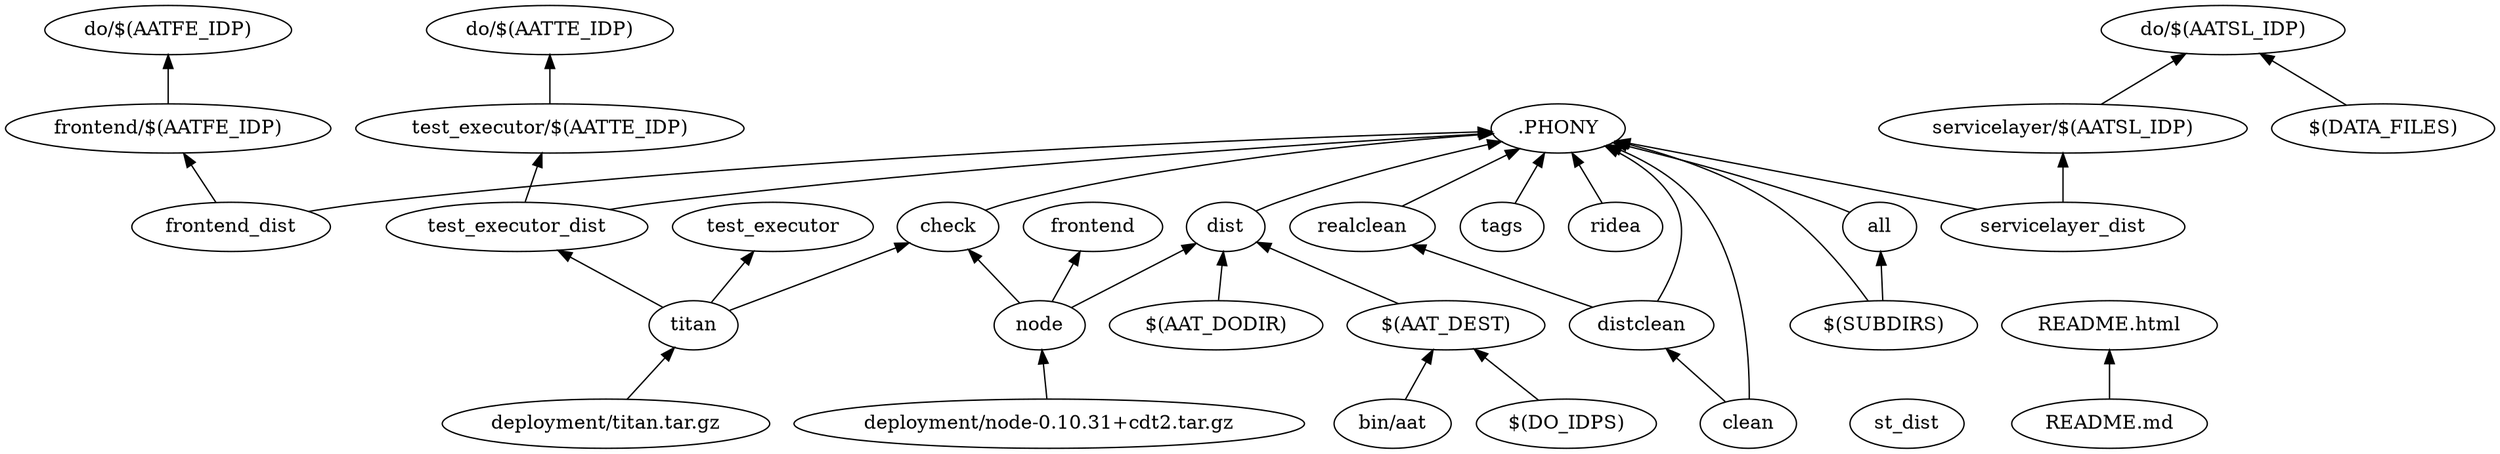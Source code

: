 digraph G {
	rankdir="BT"
	".PHONY"
	"all" -> ".PHONY"
	"$(SUBDIRS)" -> ".PHONY"
	"all"
	"$(SUBDIRS)" -> "all"
	"$(SUBDIRS)"
	"frontend"
	"node" -> "frontend"
	"test_executor"
	"titan" -> "test_executor"
	".PHONY"
	"dist" -> ".PHONY"
	"frontend_dist" -> ".PHONY"
	"servicelayer_dist" -> ".PHONY"
	"test_executor_dist" -> ".PHONY"
	"dist"
	"node" -> "dist"
	"$(AAT_DODIR)" -> "dist"
	"$(AAT_DEST)" -> "dist"
	"st_dist"
	"$(AAT_DEST)"
	"bin/aat" -> "$(AAT_DEST)"
	"$(DO_IDPS)" -> "$(AAT_DEST)"
	"$(AAT_DODIR)"
	"do/$(AATFE_IDP)"
	"frontend/$(AATFE_IDP)" -> "do/$(AATFE_IDP)"
	"frontend/$(AATFE_IDP)"
	"frontend_dist" -> "frontend/$(AATFE_IDP)"
	"frontend_dist"
	"do/$(AATSL_IDP)"
	"servicelayer/$(AATSL_IDP)" -> "do/$(AATSL_IDP)"
	"$(DATA_FILES)" -> "do/$(AATSL_IDP)"
	"servicelayer/$(AATSL_IDP)"
	"servicelayer_dist" -> "servicelayer/$(AATSL_IDP)"
	"servicelayer_dist"
	"do/$(AATTE_IDP)"
	"test_executor/$(AATTE_IDP)" -> "do/$(AATTE_IDP)"
	"test_executor/$(AATTE_IDP)"
	"test_executor_dist" -> "test_executor/$(AATTE_IDP)"
	"test_executor_dist"
	"titan" -> "test_executor_dist"
	"titan"
	"deployment/titan.tar.gz" -> "titan"
	"node"
	"deployment/node-0.10.31+cdt2.tar.gz" -> "node"
	".PHONY"
	"check" -> ".PHONY"
	"check"
	"node" -> "check"
	"titan" -> "check"
	".PHONY"
	"clean" -> ".PHONY"
	"clean"
	".PHONY"
	"distclean" -> ".PHONY"
	"distclean"
	"clean" -> "distclean"
	".PHONY"
	"realclean" -> ".PHONY"
	"realclean"
	"distclean" -> "realclean"
	".PHONY"
	"tags" -> ".PHONY"
	"tags"
	"README.html"
	"README.md" -> "README.html"
	".PHONY"
	"ridea" -> ".PHONY"
	"ridea"
}
